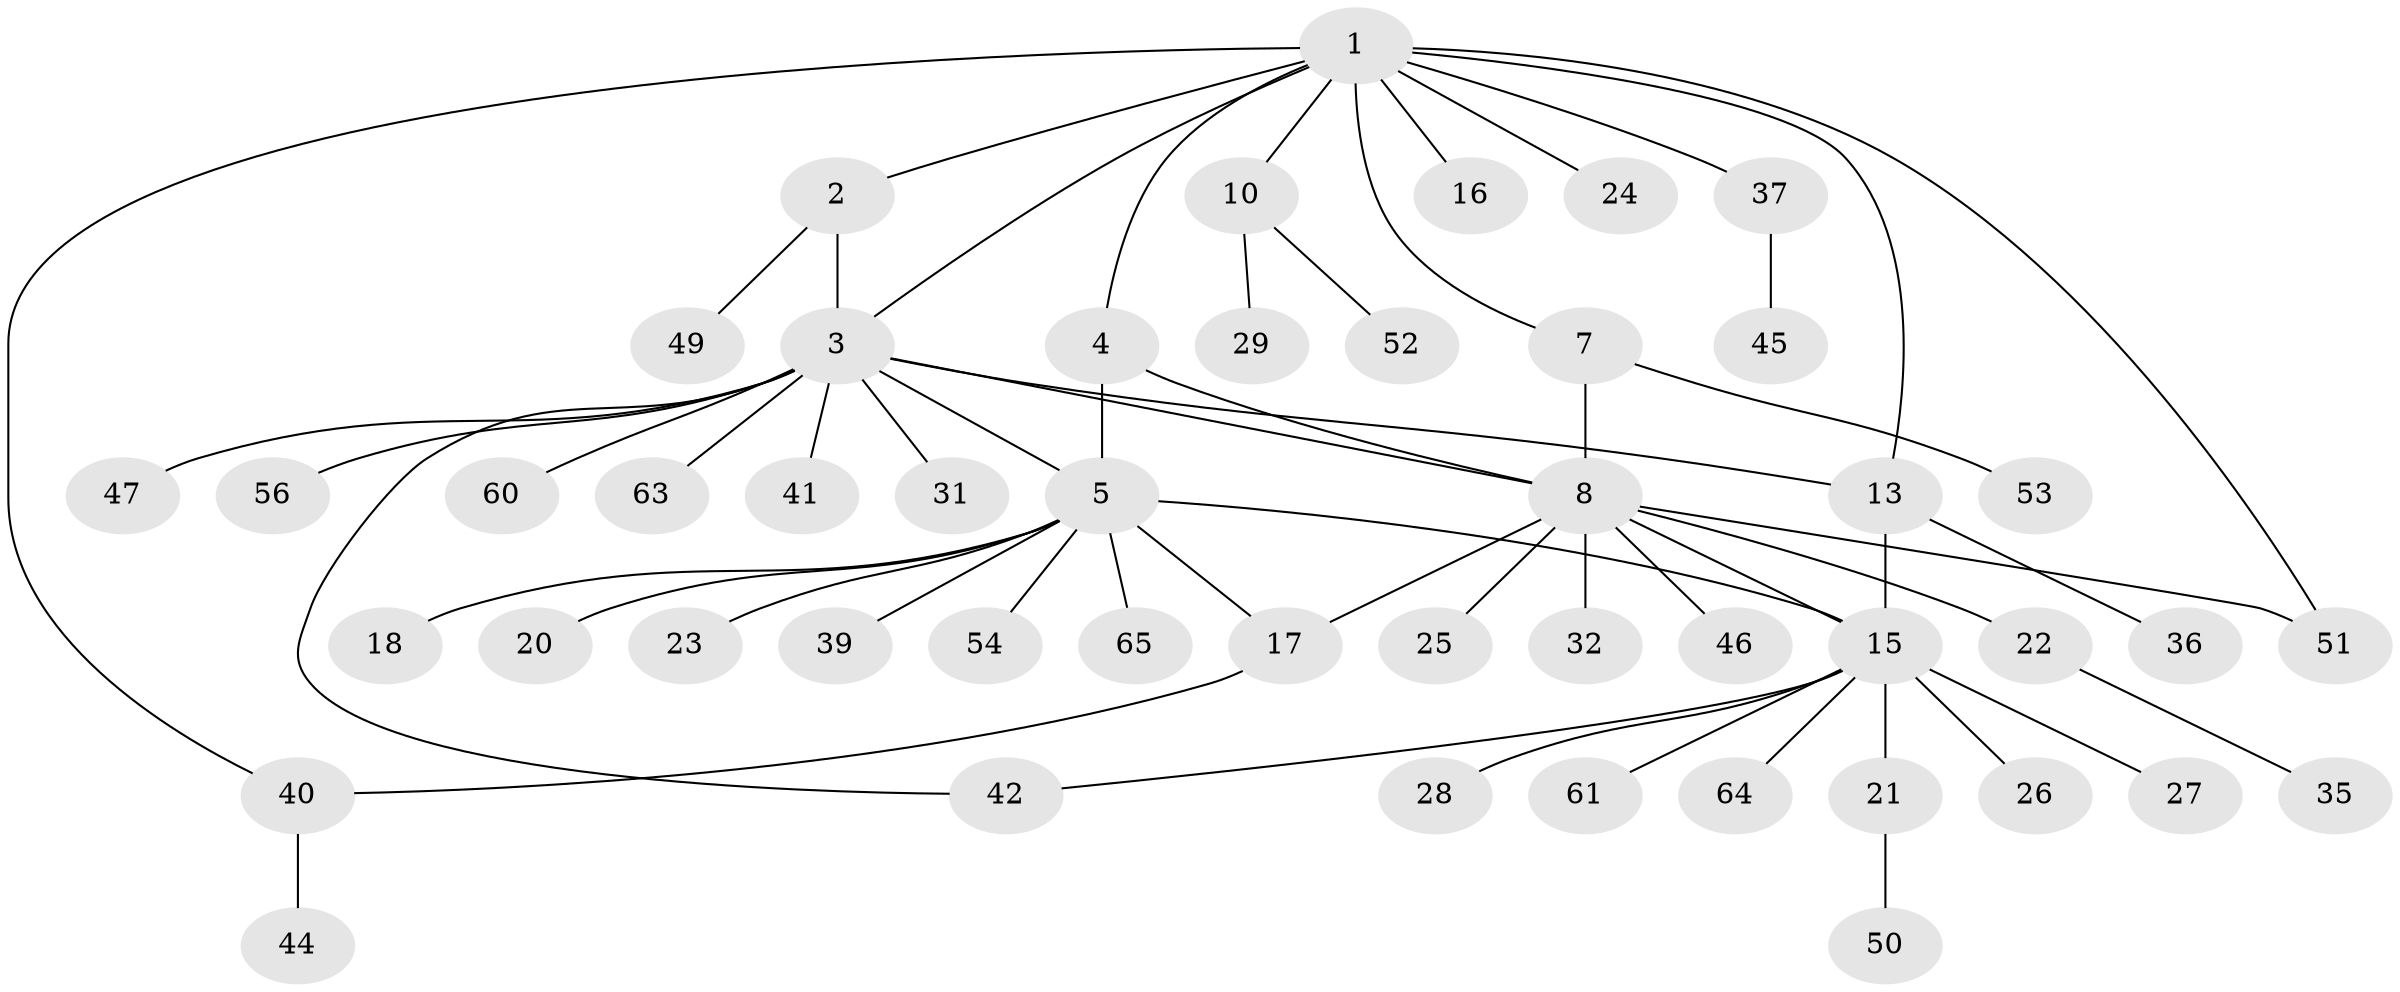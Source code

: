 // Generated by graph-tools (version 1.1) at 2025/52/02/27/25 19:52:14]
// undirected, 48 vertices, 58 edges
graph export_dot {
graph [start="1"]
  node [color=gray90,style=filled];
  1 [super="+12"];
  2;
  3 [super="+33"];
  4 [super="+6"];
  5 [super="+19"];
  7;
  8 [super="+9"];
  10 [super="+11"];
  13 [super="+14"];
  15 [super="+34"];
  16;
  17 [super="+30"];
  18;
  20;
  21 [super="+59"];
  22;
  23 [super="+58"];
  24;
  25 [super="+62"];
  26 [super="+55"];
  27;
  28;
  29;
  31;
  32;
  35 [super="+57"];
  36 [super="+48"];
  37 [super="+38"];
  39;
  40 [super="+43"];
  41;
  42;
  44;
  45;
  46;
  47;
  49;
  50;
  51;
  52;
  53;
  54;
  56;
  60;
  61;
  63;
  64;
  65;
  1 -- 2;
  1 -- 3;
  1 -- 51;
  1 -- 37;
  1 -- 7;
  1 -- 40;
  1 -- 10 [weight=2];
  1 -- 16;
  1 -- 24;
  1 -- 13 [weight=2];
  1 -- 4;
  2 -- 3;
  2 -- 49;
  3 -- 5;
  3 -- 31;
  3 -- 41;
  3 -- 42;
  3 -- 56;
  3 -- 60;
  3 -- 63;
  3 -- 13;
  3 -- 47;
  3 -- 8;
  4 -- 5 [weight=2];
  4 -- 8;
  5 -- 15;
  5 -- 17;
  5 -- 18;
  5 -- 20;
  5 -- 23;
  5 -- 39;
  5 -- 54;
  5 -- 65;
  7 -- 8 [weight=2];
  7 -- 53;
  8 -- 17;
  8 -- 22;
  8 -- 51;
  8 -- 32;
  8 -- 25;
  8 -- 46;
  8 -- 15;
  10 -- 29;
  10 -- 52;
  13 -- 15 [weight=2];
  13 -- 36;
  15 -- 21;
  15 -- 26;
  15 -- 27;
  15 -- 28;
  15 -- 42;
  15 -- 61;
  15 -- 64;
  17 -- 40;
  21 -- 50;
  22 -- 35;
  37 -- 45;
  40 -- 44;
}
